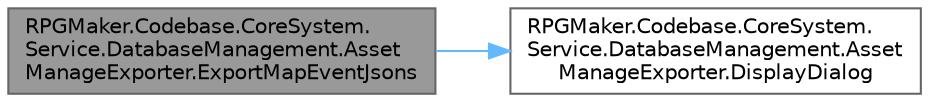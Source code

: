 digraph "RPGMaker.Codebase.CoreSystem.Service.DatabaseManagement.AssetManageExporter.ExportMapEventJsons"
{
 // LATEX_PDF_SIZE
  bgcolor="transparent";
  edge [fontname=Helvetica,fontsize=10,labelfontname=Helvetica,labelfontsize=10];
  node [fontname=Helvetica,fontsize=10,shape=box,height=0.2,width=0.4];
  rankdir="LR";
  Node1 [id="Node000001",label="RPGMaker.Codebase.CoreSystem.\lService.DatabaseManagement.Asset\lManageExporter.ExportMapEventJsons",height=0.2,width=0.4,color="gray40", fillcolor="grey60", style="filled", fontcolor="black",tooltip="JSON書き出し"];
  Node1 -> Node2 [id="edge1_Node000001_Node000002",color="steelblue1",style="solid",tooltip=" "];
  Node2 [id="Node000002",label="RPGMaker.Codebase.CoreSystem.\lService.DatabaseManagement.Asset\lManageExporter.DisplayDialog",height=0.2,width=0.4,color="grey40", fillcolor="white", style="filled",URL="$d8/d9e/class_r_p_g_maker_1_1_codebase_1_1_core_system_1_1_service_1_1_database_management_1_1_asset_manage_exporter.html#aee82473dc6e6e643e0dac03d901ffbef",tooltip="ダイアログ表示用"];
}
